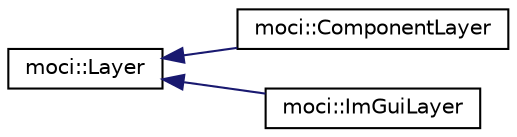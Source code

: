 digraph "Graphical Class Hierarchy"
{
 // INTERACTIVE_SVG=YES
  edge [fontname="Helvetica",fontsize="10",labelfontname="Helvetica",labelfontsize="10"];
  node [fontname="Helvetica",fontsize="10",shape=record];
  rankdir="LR";
  Node0 [label="moci::Layer",height=0.2,width=0.4,color="black", fillcolor="white", style="filled",URL="$classmoci_1_1Layer.html"];
  Node0 -> Node1 [dir="back",color="midnightblue",fontsize="10",style="solid",fontname="Helvetica"];
  Node1 [label="moci::ComponentLayer",height=0.2,width=0.4,color="black", fillcolor="white", style="filled",URL="$classmoci_1_1ComponentLayer.html"];
  Node0 -> Node2 [dir="back",color="midnightblue",fontsize="10",style="solid",fontname="Helvetica"];
  Node2 [label="moci::ImGuiLayer",height=0.2,width=0.4,color="black", fillcolor="white", style="filled",URL="$classmoci_1_1ImGuiLayer.html"];
}
